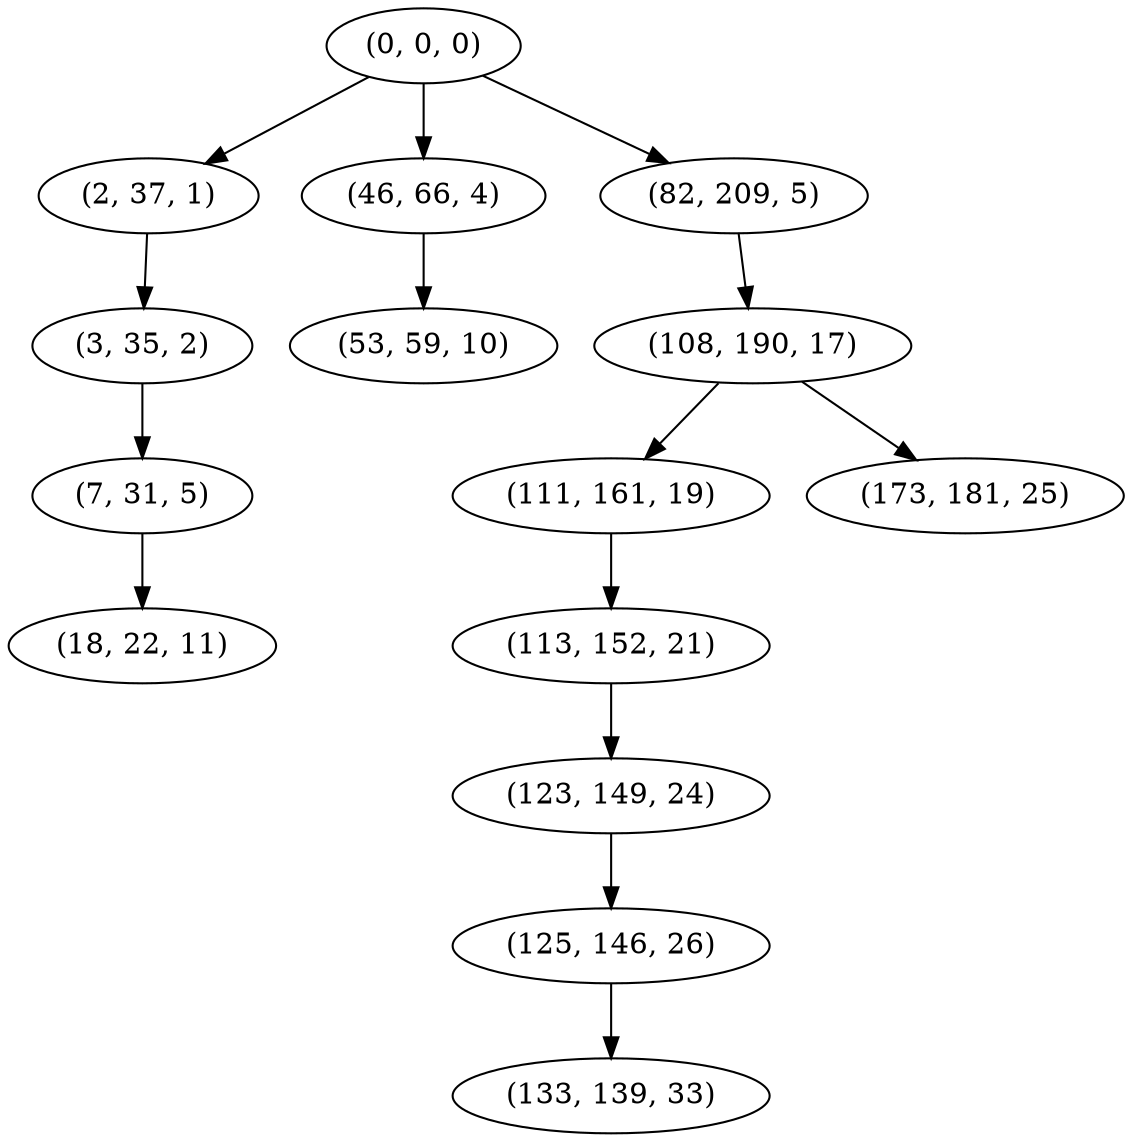 digraph tree {
    "(0, 0, 0)";
    "(2, 37, 1)";
    "(3, 35, 2)";
    "(7, 31, 5)";
    "(18, 22, 11)";
    "(46, 66, 4)";
    "(53, 59, 10)";
    "(82, 209, 5)";
    "(108, 190, 17)";
    "(111, 161, 19)";
    "(113, 152, 21)";
    "(123, 149, 24)";
    "(125, 146, 26)";
    "(133, 139, 33)";
    "(173, 181, 25)";
    "(0, 0, 0)" -> "(2, 37, 1)";
    "(0, 0, 0)" -> "(46, 66, 4)";
    "(0, 0, 0)" -> "(82, 209, 5)";
    "(2, 37, 1)" -> "(3, 35, 2)";
    "(3, 35, 2)" -> "(7, 31, 5)";
    "(7, 31, 5)" -> "(18, 22, 11)";
    "(46, 66, 4)" -> "(53, 59, 10)";
    "(82, 209, 5)" -> "(108, 190, 17)";
    "(108, 190, 17)" -> "(111, 161, 19)";
    "(108, 190, 17)" -> "(173, 181, 25)";
    "(111, 161, 19)" -> "(113, 152, 21)";
    "(113, 152, 21)" -> "(123, 149, 24)";
    "(123, 149, 24)" -> "(125, 146, 26)";
    "(125, 146, 26)" -> "(133, 139, 33)";
}
